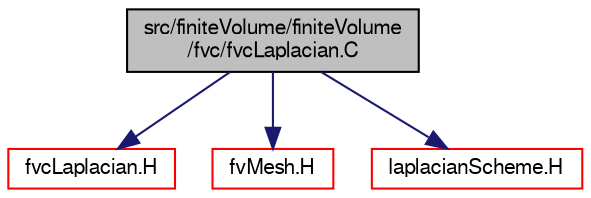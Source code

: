 digraph "src/finiteVolume/finiteVolume/fvc/fvcLaplacian.C"
{
  bgcolor="transparent";
  edge [fontname="FreeSans",fontsize="10",labelfontname="FreeSans",labelfontsize="10"];
  node [fontname="FreeSans",fontsize="10",shape=record];
  Node0 [label="src/finiteVolume/finiteVolume\l/fvc/fvcLaplacian.C",height=0.2,width=0.4,color="black", fillcolor="grey75", style="filled", fontcolor="black"];
  Node0 -> Node1 [color="midnightblue",fontsize="10",style="solid",fontname="FreeSans"];
  Node1 [label="fvcLaplacian.H",height=0.2,width=0.4,color="red",URL="$a02984.html",tooltip="Calculate the laplacian of the given field. "];
  Node0 -> Node122 [color="midnightblue",fontsize="10",style="solid",fontname="FreeSans"];
  Node122 [label="fvMesh.H",height=0.2,width=0.4,color="red",URL="$a03533.html"];
  Node0 -> Node275 [color="midnightblue",fontsize="10",style="solid",fontname="FreeSans"];
  Node275 [label="laplacianScheme.H",height=0.2,width=0.4,color="red",URL="$a03194.html"];
}
